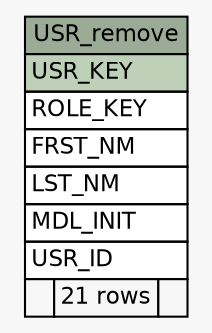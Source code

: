 // dot 2.28.0 on Windows 7 6.1
// SchemaSpy rev 590
digraph "USR_remove" {
  graph [
    rankdir="RL"
    bgcolor="#f7f7f7"
    nodesep="0.18"
    ranksep="0.46"
    fontname="Helvetica"
    fontsize="11"
  ];
  node [
    fontname="Helvetica"
    fontsize="11"
    shape="plaintext"
  ];
  edge [
    arrowsize="0.8"
  ];
  "USR_remove" [
    label=<
    <TABLE BORDER="0" CELLBORDER="1" CELLSPACING="0" BGCOLOR="#ffffff">
      <TR><TD COLSPAN="3" BGCOLOR="#9bab96" ALIGN="CENTER">USR_remove</TD></TR>
      <TR><TD PORT="USR_KEY" COLSPAN="3" BGCOLOR="#bed1b8" ALIGN="LEFT">USR_KEY</TD></TR>
      <TR><TD PORT="ROLE_KEY" COLSPAN="3" ALIGN="LEFT">ROLE_KEY</TD></TR>
      <TR><TD PORT="FRST_NM" COLSPAN="3" ALIGN="LEFT">FRST_NM</TD></TR>
      <TR><TD PORT="LST_NM" COLSPAN="3" ALIGN="LEFT">LST_NM</TD></TR>
      <TR><TD PORT="MDL_INIT" COLSPAN="3" ALIGN="LEFT">MDL_INIT</TD></TR>
      <TR><TD PORT="USR_ID" COLSPAN="3" ALIGN="LEFT">USR_ID</TD></TR>
      <TR><TD ALIGN="LEFT" BGCOLOR="#f7f7f7">  </TD><TD ALIGN="RIGHT" BGCOLOR="#f7f7f7">21 rows</TD><TD ALIGN="RIGHT" BGCOLOR="#f7f7f7">  </TD></TR>
    </TABLE>>
    URL="tables/USR_remove.html"
    tooltip="USR_remove"
  ];
}
